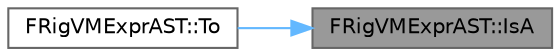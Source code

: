 digraph "FRigVMExprAST::IsA"
{
 // INTERACTIVE_SVG=YES
 // LATEX_PDF_SIZE
  bgcolor="transparent";
  edge [fontname=Helvetica,fontsize=10,labelfontname=Helvetica,labelfontsize=10];
  node [fontname=Helvetica,fontsize=10,shape=box,height=0.2,width=0.4];
  rankdir="RL";
  Node1 [id="Node000001",label="FRigVMExprAST::IsA",height=0.2,width=0.4,color="gray40", fillcolor="grey60", style="filled", fontcolor="black",tooltip="provides type checking for inherited types"];
  Node1 -> Node2 [id="edge1_Node000001_Node000002",dir="back",color="steelblue1",style="solid",tooltip=" "];
  Node2 [id="Node000002",label="FRigVMExprAST::To",height=0.2,width=0.4,color="grey40", fillcolor="white", style="filled",URL="$de/dbc/classFRigVMExprAST.html#ab8601bf6f6dc6574defac8b3b4a7e0f6",tooltip=" "];
}
